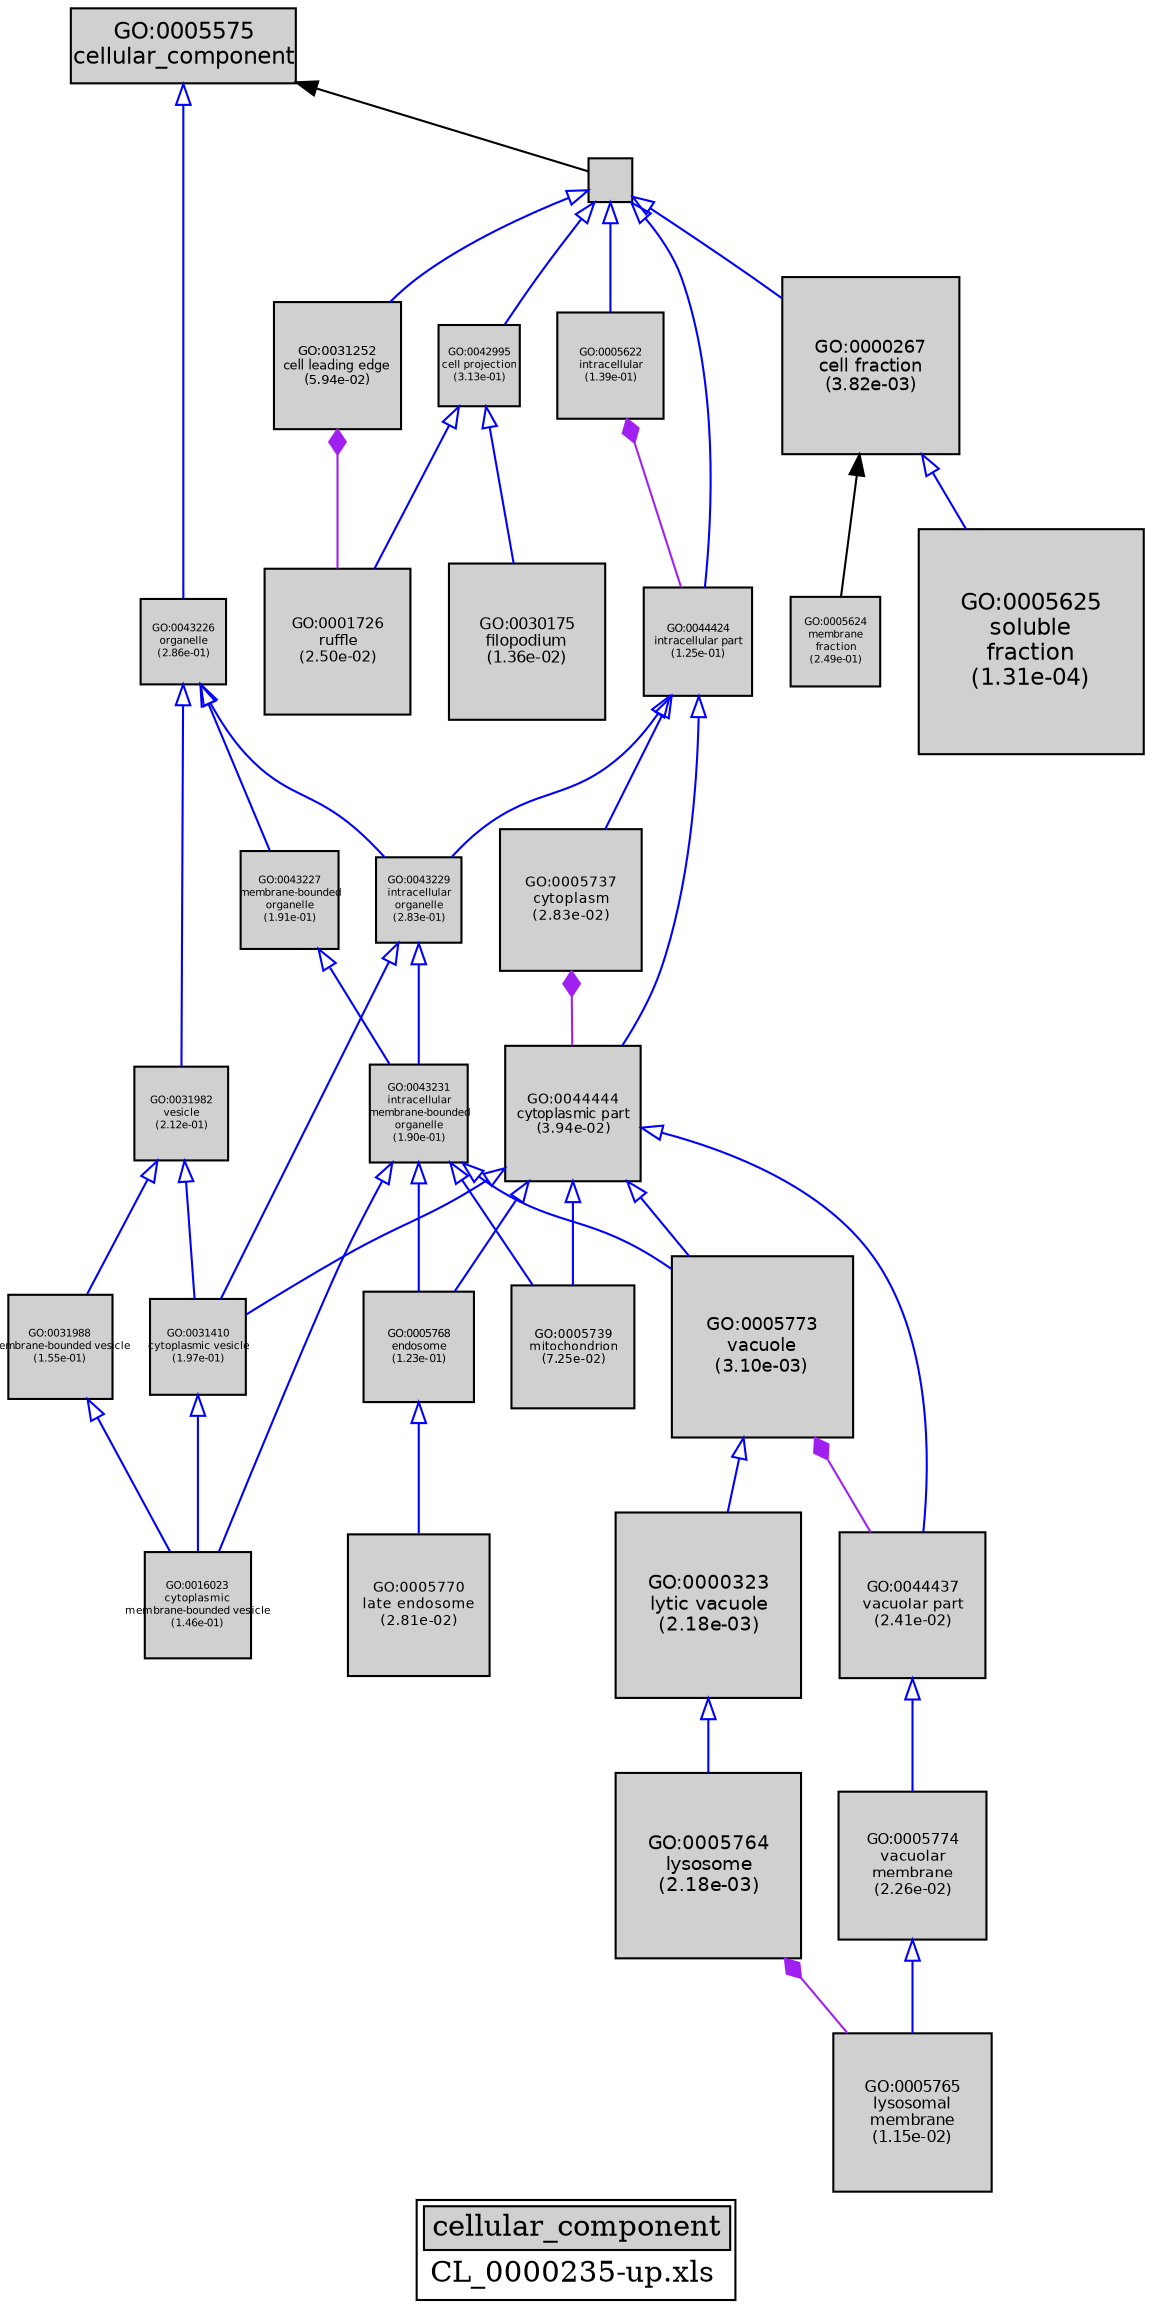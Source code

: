 digraph "cellular_component" {
graph [ bgcolor = "#FFFFFF", label = <<TABLE COLOR="black" BGCOLOR="white"><TR><TD COLSPAN="2" BGCOLOR="#D0D0D0"><FONT COLOR="black">cellular_component</FONT></TD></TR><TR><TD BORDER="0">CL_0000235-up.xls</TD></TR></TABLE>> ];
node [ fontname = "Helvetica" ];

subgraph "nodes" {

node [ style = "filled", fixedsize = "true", width = 1, shape = "box", fontsize = 9, fillcolor = "#D0D0D0", fontcolor = "black", color = "black" ];

"GO:0031982" [ URL = "#GO:0031982", label = <<TABLE BORDER="0"><TR><TD>GO:0031982<BR/>vesicle<BR/>(2.12e-01)</TD></TR></TABLE>>, width = 0.63173051234, shape = "box", fontsize = 5.0, height = 0.63173051234 ];
"GO:0005625" [ URL = "#GO:0005625", label = <<TABLE BORDER="0"><TR><TD>GO:0005625<BR/>soluble<BR/>fraction<BR/>(1.31e-04)</TD></TR></TABLE>>, width = 1.5, shape = "box", fontsize = 10.8, height = 1.5 ];
"GO:0031988" [ URL = "#GO:0031988", label = <<TABLE BORDER="0"><TR><TD>GO:0031988<BR/>membrane-bounded vesicle<BR/>(1.55e-01)</TD></TR></TABLE>>, width = 0.690902269862, shape = "box", fontsize = 5.0, height = 0.690902269862 ];
"GO:0043227" [ URL = "#GO:0043227", label = <<TABLE BORDER="0"><TR><TD>GO:0043227<BR/>membrane-bounded<BR/>organelle<BR/>(1.91e-01)</TD></TR></TABLE>>, width = 0.651716819859, shape = "box", fontsize = 5.0, height = 0.651716819859 ];
"GO:0005575" [ URL = "#GO:0005575", label = <<TABLE BORDER="0"><TR><TD>GO:0005575<BR/>cellular_component</TD></TR></TABLE>>, width = 1.5, shape = "box", fontsize = 10.8 ];
"GO:0005765" [ URL = "#GO:0005765", label = <<TABLE BORDER="0"><TR><TD>GO:0005765<BR/>lysosomal<BR/>membrane<BR/>(1.15e-02)</TD></TR></TABLE>>, width = 1.06237219722, shape = "box", fontsize = 7.64907982, height = 1.06237219722 ];
"GO:0005768" [ URL = "#GO:0005768", label = <<TABLE BORDER="0"><TR><TD>GO:0005768<BR/>endosome<BR/>(1.23e-01)</TD></TR></TABLE>>, width = 0.731838114186, shape = "box", fontsize = 5.26923442214, height = 0.731838114186 ];
"GO:0043231" [ URL = "#GO:0043231", label = <<TABLE BORDER="0"><TR><TD>GO:0043231<BR/>intracellular<BR/>membrane-bounded<BR/>organelle<BR/>(1.90e-01)</TD></TR></TABLE>>, width = 0.652986644546, shape = "box", fontsize = 5.0, height = 0.652986644546 ];
"GO:0031410" [ URL = "#GO:0031410", label = <<TABLE BORDER="0"><TR><TD>GO:0031410<BR/>cytoplasmic vesicle<BR/>(1.97e-01)</TD></TR></TABLE>>, width = 0.645446498352, shape = "box", fontsize = 5.0, height = 0.645446498352 ];
"GO:0005770" [ URL = "#GO:0005770", label = <<TABLE BORDER="0"><TR><TD>GO:0005770<BR/>late endosome<BR/>(2.81e-02)</TD></TR></TABLE>>, width = 0.951278406306, shape = "box", fontsize = 6.8492045254, height = 0.951278406306 ];
"GO:0043226" [ URL = "#GO:0043226", label = <<TABLE BORDER="0"><TR><TD>GO:0043226<BR/>organelle<BR/>(2.86e-01)</TD></TR></TABLE>>, width = 0.568720857067, shape = "box", fontsize = 5.0, height = 0.568720857067 ];
"GO:0005764" [ URL = "#GO:0005764", label = <<TABLE BORDER="0"><TR><TD>GO:0005764<BR/>lysosome<BR/>(2.18e-03)</TD></TR></TABLE>>, width = 1.24273785936, shape = "box", fontsize = 8.94771258736, height = 1.24273785936 ];
"GO:0005737" [ URL = "#GO:0005737", label = <<TABLE BORDER="0"><TR><TD>GO:0005737<BR/>cytoplasm<BR/>(2.83e-02)</TD></TR></TABLE>>, width = 0.950226310293, shape = "box", fontsize = 6.84162943411, height = 0.950226310293 ];
"GO:0044444" [ URL = "#GO:0044444", label = <<TABLE BORDER="0"><TR><TD>GO:0044444<BR/>cytoplasmic part<BR/>(3.94e-02)</TD></TR></TABLE>>, width = 0.905532831655, shape = "box", fontsize = 6.51983638792, height = 0.905532831655 ];
"GO:0005773" [ URL = "#GO:0005773", label = <<TABLE BORDER="0"><TR><TD>GO:0005773<BR/>vacuole<BR/>(3.10e-03)</TD></TR></TABLE>>, width = 1.20684107391, shape = "box", fontsize = 8.68925573213, height = 1.20684107391 ];
"GO:0005622" [ URL = "#GO:0005622", label = <<TABLE BORDER="0"><TR><TD>GO:0005622<BR/>intracellular<BR/>(1.39e-01)</TD></TR></TABLE>>, width = 0.710143532401, shape = "box", fontsize = 5.11303343329, height = 0.710143532401 ];
"GO:0030175" [ URL = "#GO:0030175", label = <<TABLE BORDER="0"><TR><TD>GO:0030175<BR/>filopodium<BR/>(1.36e-02)</TD></TR></TABLE>>, width = 1.04185282547, shape = "box", fontsize = 7.50134034342, height = 1.04185282547 ];
"GO:0044437" [ URL = "#GO:0044437", label = <<TABLE BORDER="0"><TR><TD>GO:0044437<BR/>vacuolar part<BR/>(2.41e-02)</TD></TR></TABLE>>, width = 0.971149634324, shape = "box", fontsize = 6.99227736713, height = 0.971149634324 ];
"GO:0001726" [ URL = "#GO:0001726", label = <<TABLE BORDER="0"><TR><TD>GO:0001726<BR/>ruffle<BR/>(2.50e-02)</TD></TR></TABLE>>, width = 0.966319431824, shape = "box", fontsize = 6.95749990913, height = 0.966319431824 ];
"GO:0042995" [ URL = "#GO:0042995", label = <<TABLE BORDER="0"><TR><TD>GO:0042995<BR/>cell projection<BR/>(3.13e-01)</TD></TR></TABLE>>, width = 0.548306025721, shape = "box", fontsize = 5.0, height = 0.548306025721 ];
"GO:0031252" [ URL = "#GO:0031252", label = <<TABLE BORDER="0"><TR><TD>GO:0031252<BR/>cell leading edge<BR/>(5.94e-02)</TD></TR></TABLE>>, width = 0.846936453679, shape = "box", fontsize = 6.09794246649, height = 0.846936453679 ];
"GO:0044424" [ URL = "#GO:0044424", label = <<TABLE BORDER="0"><TR><TD>GO:0044424<BR/>intracellular part<BR/>(1.25e-01)</TD></TR></TABLE>>, width = 0.72854756959, shape = "box", fontsize = 5.24554250105, height = 0.72854756959 ];
"GO:0005624" [ URL = "#GO:0005624", label = <<TABLE BORDER="0"><TR><TD>GO:0005624<BR/>membrane<BR/>fraction<BR/>(2.49e-01)</TD></TR></TABLE>>, width = 0.598551333396, shape = "box", fontsize = 5.0, height = 0.598551333396 ];
"GO:0000267" [ URL = "#GO:0000267", label = <<TABLE BORDER="0"><TR><TD>GO:0000267<BR/>cell fraction<BR/>(3.82e-03)</TD></TR></TABLE>>, width = 1.18508299375, shape = "box", fontsize = 8.53259755501, height = 1.18508299375 ];
"GO:0044464" [ URL = "#GO:0044464", label = "", width = 0.290138916619, shape = "box", height = 0.290138916619 ];
"GO:0005774" [ URL = "#GO:0005774", label = <<TABLE BORDER="0"><TR><TD>GO:0005774<BR/>vacuolar<BR/>membrane<BR/>(2.26e-02)</TD></TR></TABLE>>, width = 0.97957522051, shape = "box", fontsize = 7.05294158768, height = 0.97957522051 ];
"GO:0000323" [ URL = "#GO:0000323", label = <<TABLE BORDER="0"><TR><TD>GO:0000323<BR/>lytic vacuole<BR/>(2.18e-03)</TD></TR></TABLE>>, width = 1.24273785936, shape = "box", fontsize = 8.94771258736, height = 1.24273785936 ];
"GO:0016023" [ URL = "#GO:0016023", label = <<TABLE BORDER="0"><TR><TD>GO:0016023<BR/>cytoplasmic<BR/>membrane-bounded vesicle<BR/>(1.46e-01)</TD></TR></TABLE>>, width = 0.70172363691, shape = "box", fontsize = 5.05241018575, height = 0.70172363691 ];
"GO:0005739" [ URL = "#GO:0005739", label = <<TABLE BORDER="0"><TR><TD>GO:0005739<BR/>mitochondrion<BR/>(7.25e-02)</TD></TR></TABLE>>, width = 0.816810244335, shape = "box", fontsize = 5.88103375921, height = 0.816810244335 ];
"GO:0043229" [ URL = "#GO:0043229", label = <<TABLE BORDER="0"><TR><TD>GO:0043229<BR/>intracellular<BR/>organelle<BR/>(2.83e-01)</TD></TR></TABLE>>, width = 0.5707060367, shape = "box", fontsize = 5.0, height = 0.5707060367 ];
}
subgraph "edges" {


edge [ dir = "back", weight = 1 ];
subgraph "regulates" {


edge [ color = "cyan", arrowtail = "none" ];
subgraph "positive" {


edge [ color = "green", arrowtail = "vee" ];
}
subgraph "negative" {


edge [ color = "red", arrowtail = "tee" ];
}
}
subgraph "part_of" {


edge [ color = "purple", arrowtail = "diamond", weight = 2.5 ];
"GO:0005622" -> "GO:0044424";
"GO:0005737" -> "GO:0044444";
"GO:0005773" -> "GO:0044437";
"GO:0005764" -> "GO:0005765";
"GO:0031252" -> "GO:0001726";
}
subgraph "is_a" {


edge [ color = "blue", arrowtail = "empty", weight = 5.0 ];
"GO:0031982" -> "GO:0031988";
"GO:0042995" -> "GO:0030175";
"GO:0044437" -> "GO:0005774";
"GO:0043226" -> "GO:0043229";
"GO:0044464" -> "GO:0000267";
"GO:0044464" -> "GO:0005622";
"GO:0044444" -> "GO:0044437";
"GO:0042995" -> "GO:0001726";
"GO:0005768" -> "GO:0005770";
"GO:0043229" -> "GO:0043231";
"GO:0031988" -> "GO:0016023";
"GO:0044424" -> "GO:0005737";
"GO:0044444" -> "GO:0031410";
"GO:0044464" -> "GO:0044424";
"GO:0043226" -> "GO:0031982";
"GO:0044444" -> "GO:0005768";
"GO:0043226" -> "GO:0043227";
"GO:0043231" -> "GO:0016023";
"GO:0044464" -> "GO:0031252";
"GO:0044444" -> "GO:0005739";
"GO:0005773" -> "GO:0000323";
"GO:0043231" -> "GO:0005773";
"GO:0031982" -> "GO:0031410";
"GO:0043229" -> "GO:0031410";
"GO:0044444" -> "GO:0005773";
"GO:0043231" -> "GO:0005739";
"GO:0005774" -> "GO:0005765";
"GO:0031410" -> "GO:0016023";
"GO:0005575" -> "GO:0043226";
"GO:0044424" -> "GO:0043229";
"GO:0000323" -> "GO:0005764";
"GO:0043227" -> "GO:0043231";
"GO:0044424" -> "GO:0044444";
"GO:0000267" -> "GO:0005625";
"GO:0043231" -> "GO:0005768";
"GO:0044464" -> "GO:0042995";
}
"GO:0005575" -> "GO:0044464";
"GO:0000267" -> "GO:0005624";
}
}
